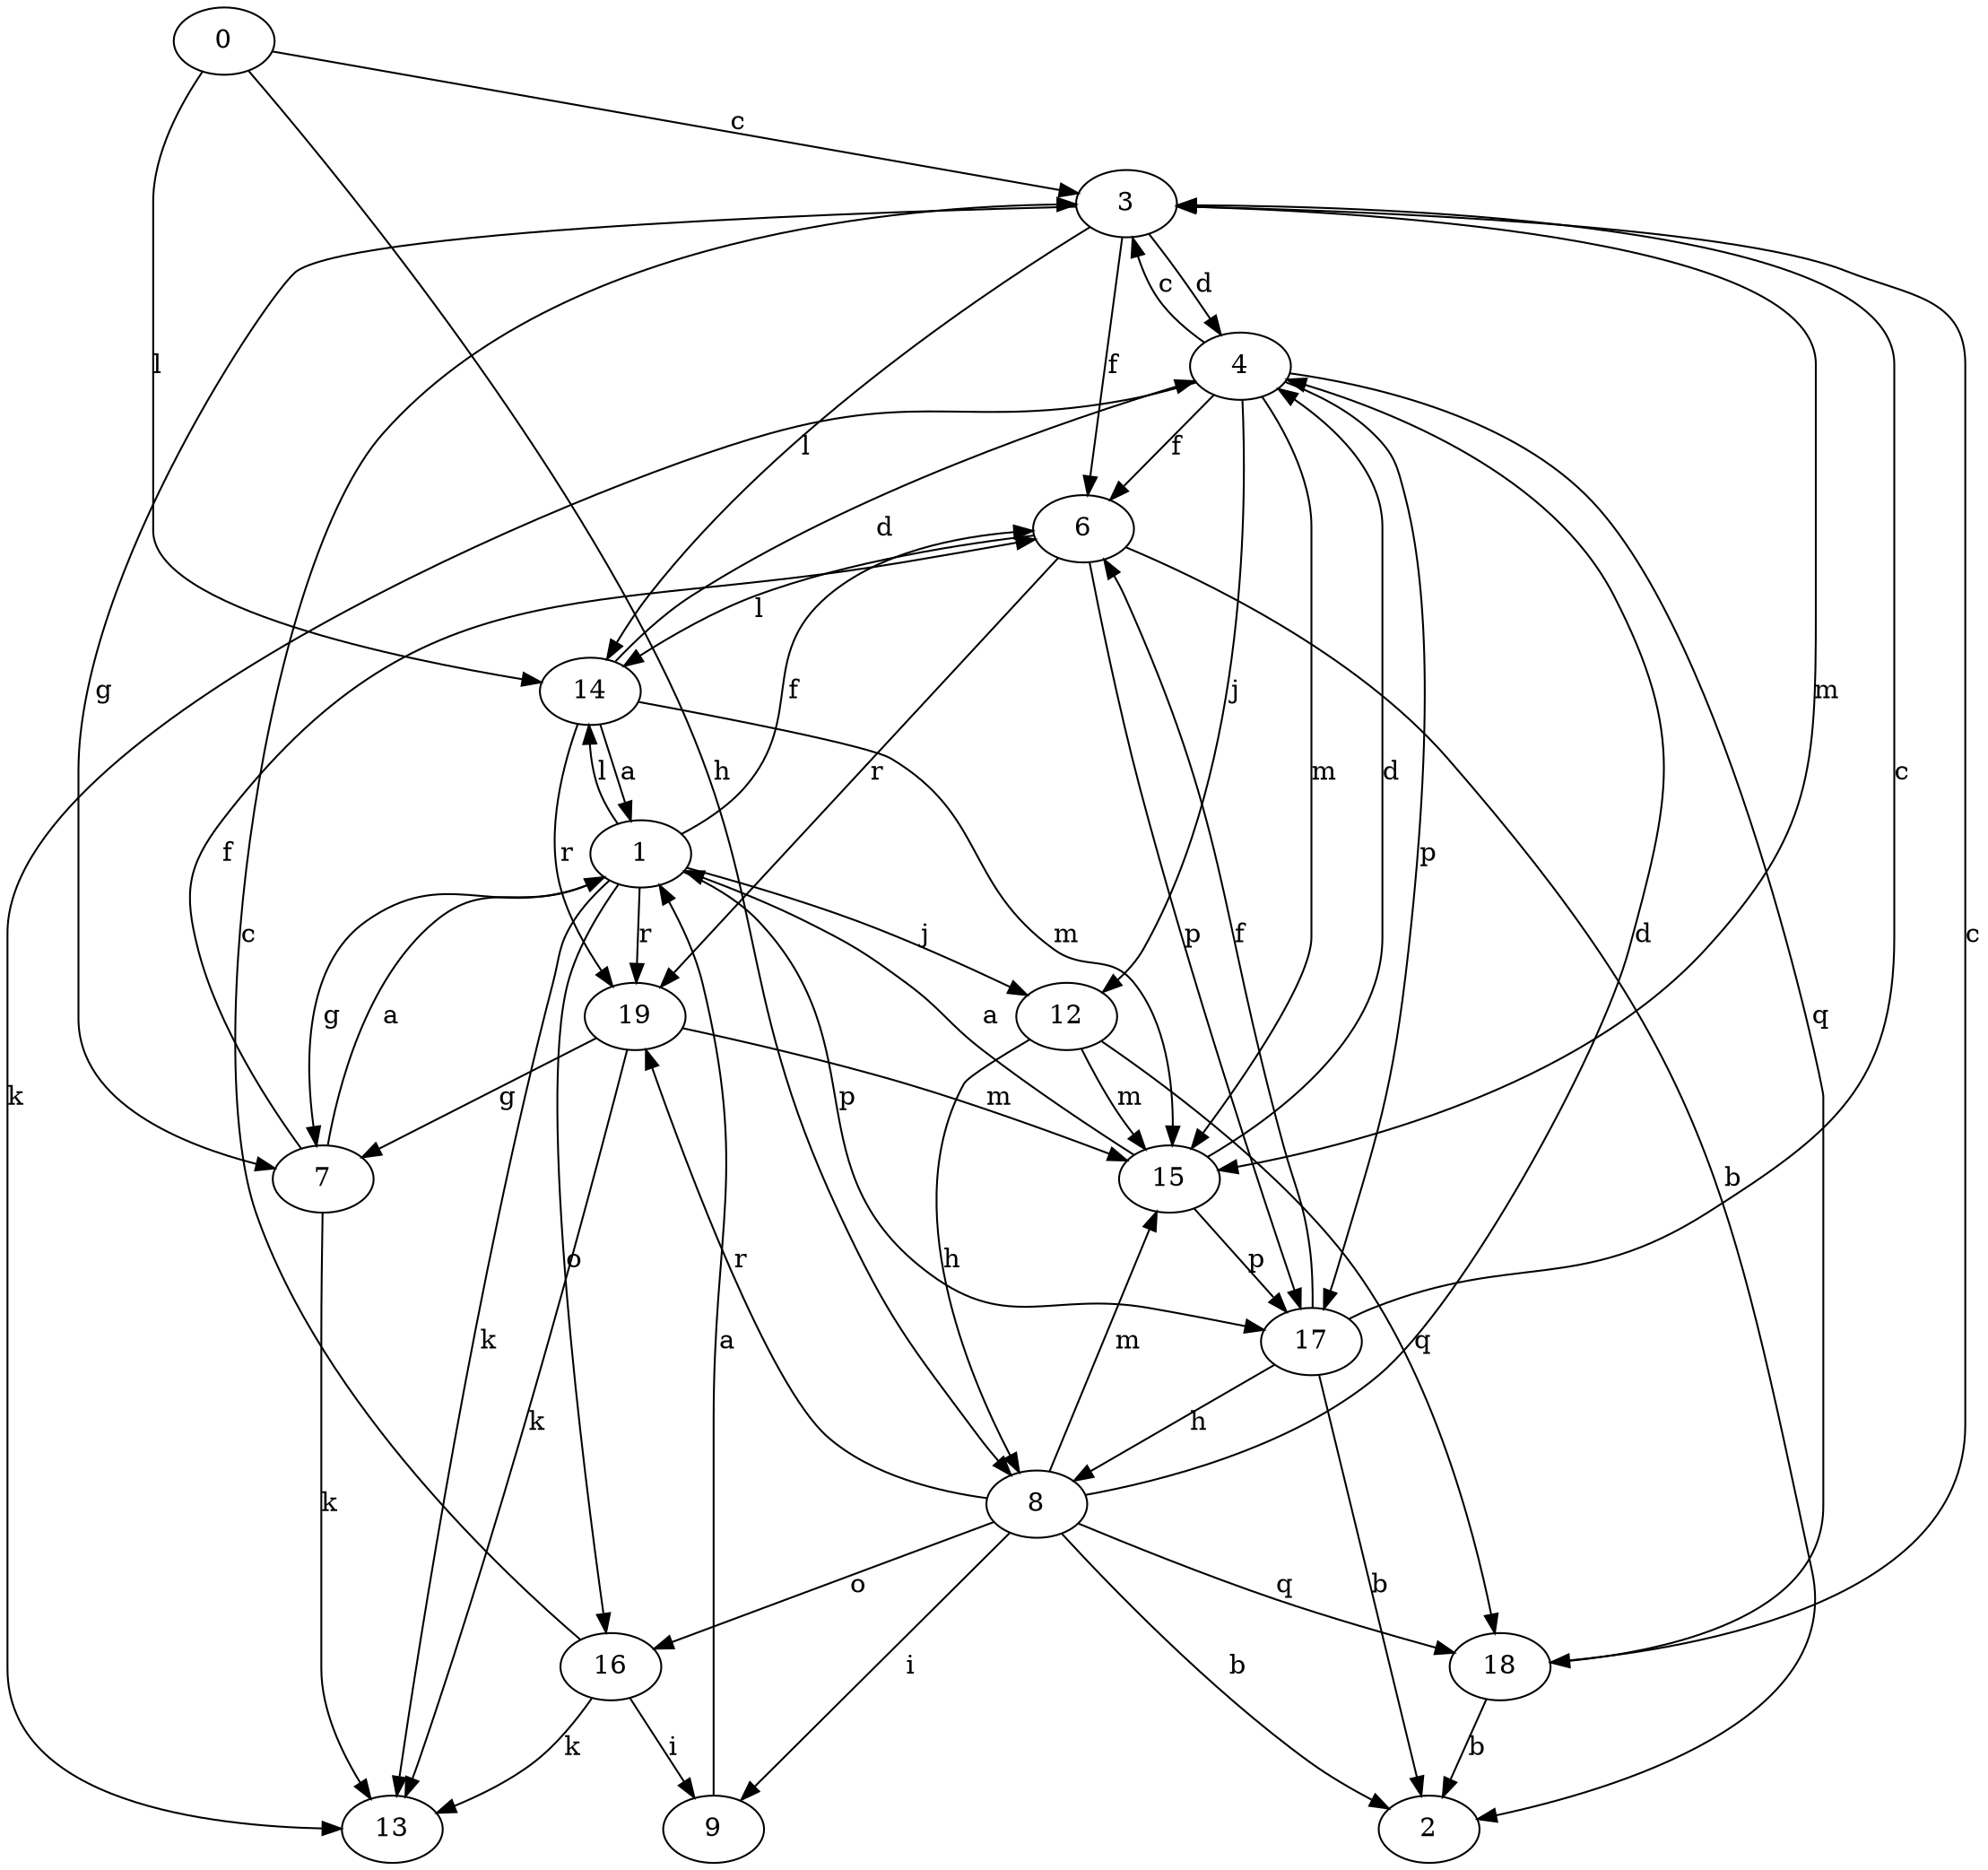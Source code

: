 strict digraph  {
0;
1;
2;
3;
4;
6;
7;
8;
9;
12;
13;
14;
15;
16;
17;
18;
19;
0 -> 3  [label=c];
0 -> 8  [label=h];
0 -> 14  [label=l];
1 -> 6  [label=f];
1 -> 7  [label=g];
1 -> 12  [label=j];
1 -> 13  [label=k];
1 -> 14  [label=l];
1 -> 16  [label=o];
1 -> 17  [label=p];
1 -> 19  [label=r];
3 -> 4  [label=d];
3 -> 6  [label=f];
3 -> 7  [label=g];
3 -> 14  [label=l];
3 -> 15  [label=m];
4 -> 3  [label=c];
4 -> 6  [label=f];
4 -> 12  [label=j];
4 -> 13  [label=k];
4 -> 15  [label=m];
4 -> 17  [label=p];
4 -> 18  [label=q];
6 -> 2  [label=b];
6 -> 14  [label=l];
6 -> 17  [label=p];
6 -> 19  [label=r];
7 -> 1  [label=a];
7 -> 6  [label=f];
7 -> 13  [label=k];
8 -> 2  [label=b];
8 -> 4  [label=d];
8 -> 9  [label=i];
8 -> 15  [label=m];
8 -> 16  [label=o];
8 -> 18  [label=q];
8 -> 19  [label=r];
9 -> 1  [label=a];
12 -> 8  [label=h];
12 -> 15  [label=m];
12 -> 18  [label=q];
14 -> 1  [label=a];
14 -> 4  [label=d];
14 -> 15  [label=m];
14 -> 19  [label=r];
15 -> 1  [label=a];
15 -> 4  [label=d];
15 -> 17  [label=p];
16 -> 3  [label=c];
16 -> 9  [label=i];
16 -> 13  [label=k];
17 -> 2  [label=b];
17 -> 3  [label=c];
17 -> 6  [label=f];
17 -> 8  [label=h];
18 -> 2  [label=b];
18 -> 3  [label=c];
19 -> 7  [label=g];
19 -> 13  [label=k];
19 -> 15  [label=m];
}
